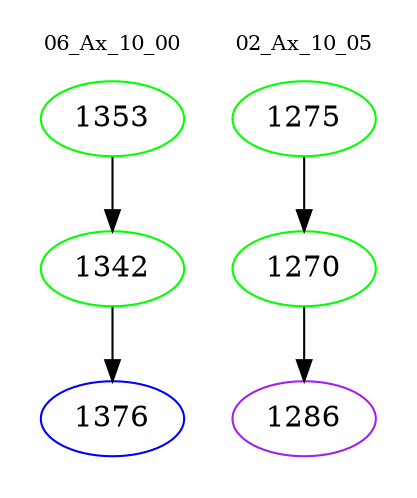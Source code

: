 digraph{
subgraph cluster_0 {
color = white
label = "06_Ax_10_00";
fontsize=10;
T0_1353 [label="1353", color="green"]
T0_1353 -> T0_1342 [color="black"]
T0_1342 [label="1342", color="green"]
T0_1342 -> T0_1376 [color="black"]
T0_1376 [label="1376", color="blue"]
}
subgraph cluster_1 {
color = white
label = "02_Ax_10_05";
fontsize=10;
T1_1275 [label="1275", color="green"]
T1_1275 -> T1_1270 [color="black"]
T1_1270 [label="1270", color="green"]
T1_1270 -> T1_1286 [color="black"]
T1_1286 [label="1286", color="purple"]
}
}
